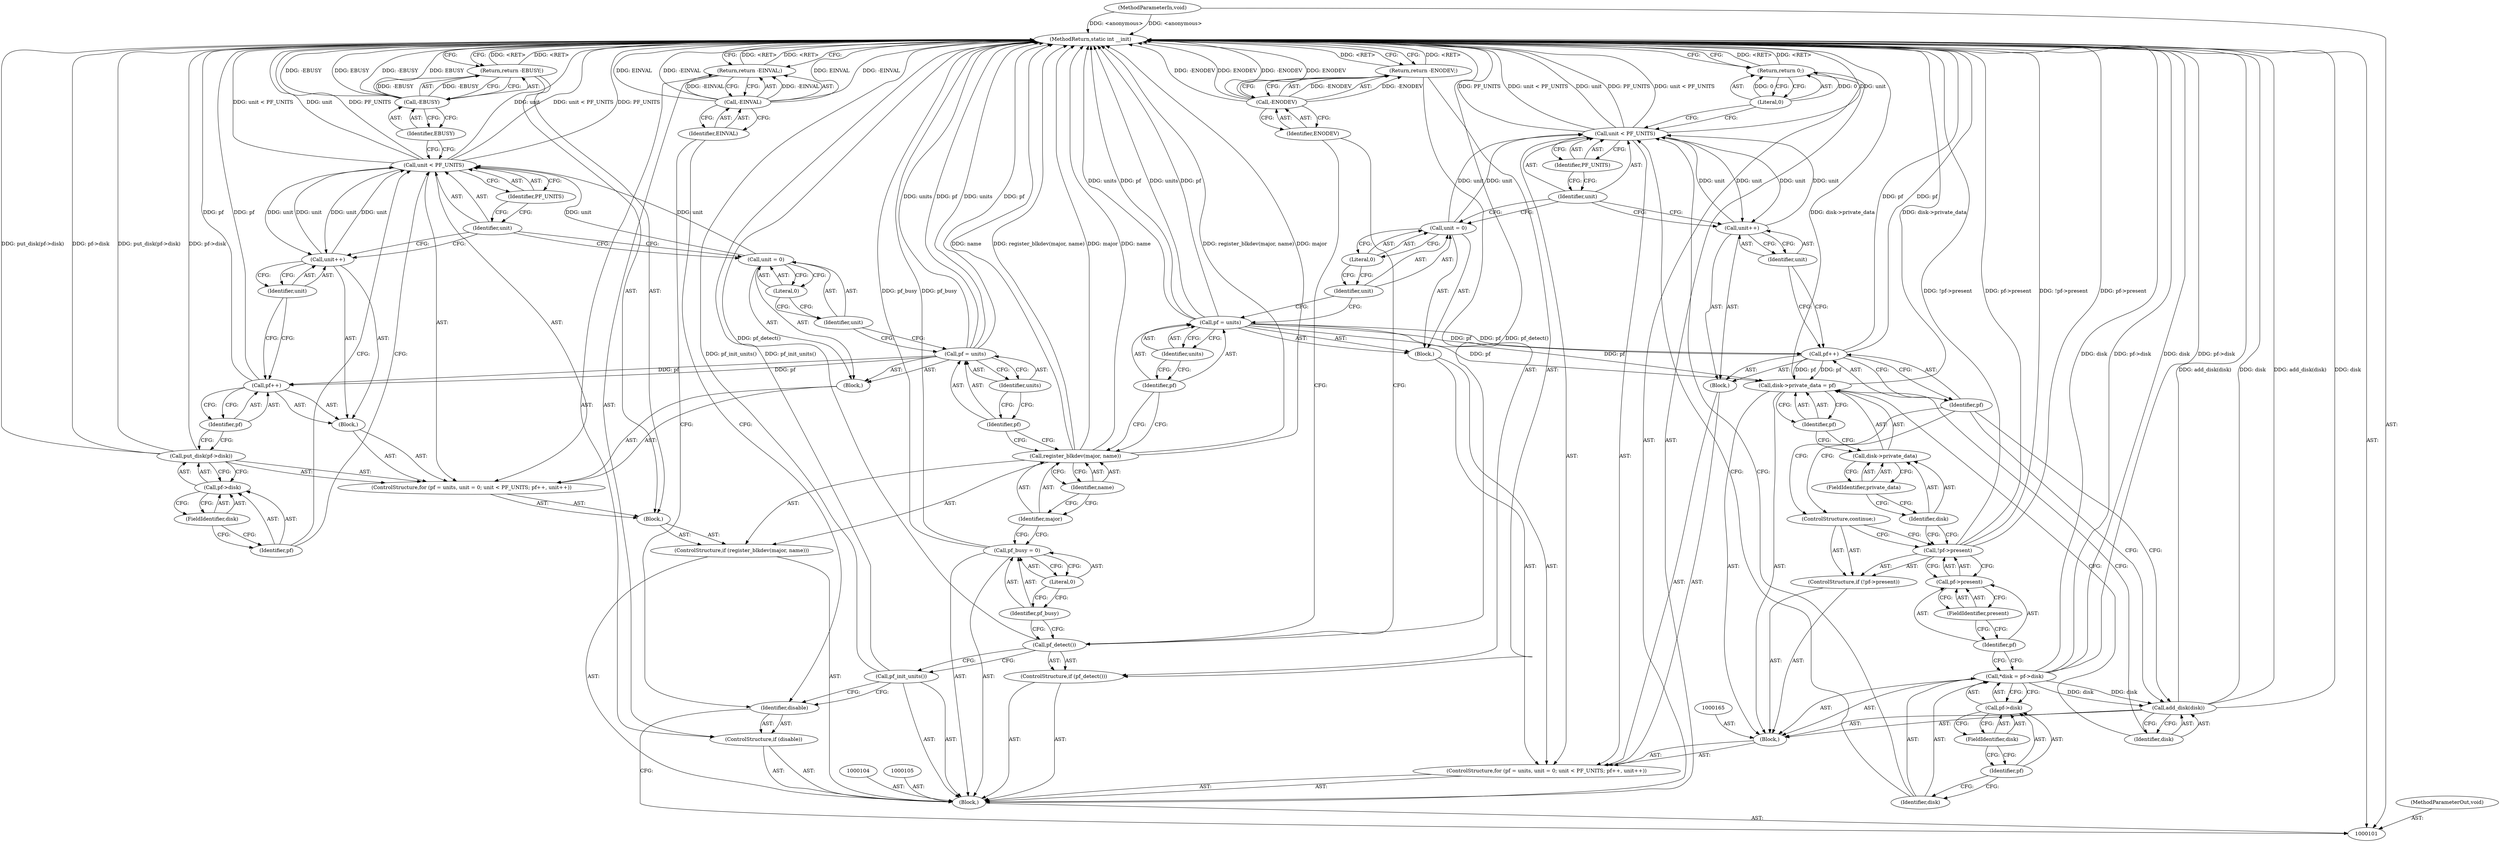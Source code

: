 digraph "1_linux_58ccd2d31e502c37e108b285bf3d343eb00c235b_1" {
"1000186" [label="(MethodReturn,static int __init)"];
"1000102" [label="(MethodParameterIn,void)"];
"1000240" [label="(MethodParameterOut,void)"];
"1000112" [label="(ControlStructure,if (pf_detect()))"];
"1000113" [label="(Call,pf_detect())"];
"1000116" [label="(Identifier,ENODEV)"];
"1000114" [label="(Return,return -ENODEV;)"];
"1000115" [label="(Call,-ENODEV)"];
"1000119" [label="(Literal,0)"];
"1000117" [label="(Call,pf_busy = 0)"];
"1000118" [label="(Identifier,pf_busy)"];
"1000120" [label="(ControlStructure,if (register_blkdev(major, name)))"];
"1000122" [label="(Identifier,major)"];
"1000123" [label="(Identifier,name)"];
"1000124" [label="(Block,)"];
"1000121" [label="(Call,register_blkdev(major, name))"];
"1000129" [label="(Identifier,units)"];
"1000130" [label="(Call,unit = 0)"];
"1000131" [label="(Identifier,unit)"];
"1000125" [label="(ControlStructure,for (pf = units, unit = 0; unit < PF_UNITS; pf++, unit++))"];
"1000132" [label="(Literal,0)"];
"1000133" [label="(Call,unit < PF_UNITS)"];
"1000134" [label="(Identifier,unit)"];
"1000135" [label="(Identifier,PF_UNITS)"];
"1000136" [label="(Block,)"];
"1000137" [label="(Call,pf++)"];
"1000138" [label="(Identifier,pf)"];
"1000139" [label="(Call,unit++)"];
"1000140" [label="(Identifier,unit)"];
"1000126" [label="(Block,)"];
"1000127" [label="(Call,pf = units)"];
"1000128" [label="(Identifier,pf)"];
"1000142" [label="(Call,pf->disk)"];
"1000143" [label="(Identifier,pf)"];
"1000144" [label="(FieldIdentifier,disk)"];
"1000141" [label="(Call,put_disk(pf->disk))"];
"1000146" [label="(Call,-EBUSY)"];
"1000147" [label="(Identifier,EBUSY)"];
"1000145" [label="(Return,return -EBUSY;)"];
"1000103" [label="(Block,)"];
"1000148" [label="(ControlStructure,for (pf = units, unit = 0; unit < PF_UNITS; pf++, unit++))"];
"1000152" [label="(Identifier,units)"];
"1000153" [label="(Call,unit = 0)"];
"1000154" [label="(Identifier,unit)"];
"1000155" [label="(Literal,0)"];
"1000156" [label="(Call,unit < PF_UNITS)"];
"1000157" [label="(Identifier,unit)"];
"1000158" [label="(Identifier,PF_UNITS)"];
"1000159" [label="(Block,)"];
"1000160" [label="(Call,pf++)"];
"1000161" [label="(Identifier,pf)"];
"1000162" [label="(Call,unit++)"];
"1000163" [label="(Identifier,unit)"];
"1000149" [label="(Block,)"];
"1000150" [label="(Call,pf = units)"];
"1000151" [label="(Identifier,pf)"];
"1000166" [label="(Call,*disk = pf->disk)"];
"1000167" [label="(Identifier,disk)"];
"1000164" [label="(Block,)"];
"1000168" [label="(Call,pf->disk)"];
"1000169" [label="(Identifier,pf)"];
"1000170" [label="(FieldIdentifier,disk)"];
"1000175" [label="(FieldIdentifier,present)"];
"1000171" [label="(ControlStructure,if (!pf->present))"];
"1000172" [label="(Call,!pf->present)"];
"1000173" [label="(Call,pf->present)"];
"1000174" [label="(Identifier,pf)"];
"1000176" [label="(ControlStructure,continue;)"];
"1000177" [label="(Call,disk->private_data = pf)"];
"1000178" [label="(Call,disk->private_data)"];
"1000179" [label="(Identifier,disk)"];
"1000181" [label="(Identifier,pf)"];
"1000180" [label="(FieldIdentifier,private_data)"];
"1000183" [label="(Identifier,disk)"];
"1000182" [label="(Call,add_disk(disk))"];
"1000184" [label="(Return,return 0;)"];
"1000185" [label="(Literal,0)"];
"1000106" [label="(ControlStructure,if (disable))"];
"1000107" [label="(Identifier,disable)"];
"1000110" [label="(Identifier,EINVAL)"];
"1000108" [label="(Return,return -EINVAL;)"];
"1000109" [label="(Call,-EINVAL)"];
"1000111" [label="(Call,pf_init_units())"];
"1000186" -> "1000101"  [label="AST: "];
"1000186" -> "1000108"  [label="CFG: "];
"1000186" -> "1000114"  [label="CFG: "];
"1000186" -> "1000145"  [label="CFG: "];
"1000186" -> "1000184"  [label="CFG: "];
"1000145" -> "1000186"  [label="DDG: <RET>"];
"1000184" -> "1000186"  [label="DDG: <RET>"];
"1000150" -> "1000186"  [label="DDG: pf"];
"1000150" -> "1000186"  [label="DDG: units"];
"1000156" -> "1000186"  [label="DDG: unit"];
"1000156" -> "1000186"  [label="DDG: PF_UNITS"];
"1000156" -> "1000186"  [label="DDG: unit < PF_UNITS"];
"1000117" -> "1000186"  [label="DDG: pf_busy"];
"1000121" -> "1000186"  [label="DDG: major"];
"1000121" -> "1000186"  [label="DDG: name"];
"1000121" -> "1000186"  [label="DDG: register_blkdev(major, name)"];
"1000182" -> "1000186"  [label="DDG: add_disk(disk)"];
"1000182" -> "1000186"  [label="DDG: disk"];
"1000177" -> "1000186"  [label="DDG: disk->private_data"];
"1000166" -> "1000186"  [label="DDG: pf->disk"];
"1000166" -> "1000186"  [label="DDG: disk"];
"1000172" -> "1000186"  [label="DDG: !pf->present"];
"1000172" -> "1000186"  [label="DDG: pf->present"];
"1000141" -> "1000186"  [label="DDG: pf->disk"];
"1000141" -> "1000186"  [label="DDG: put_disk(pf->disk)"];
"1000127" -> "1000186"  [label="DDG: units"];
"1000127" -> "1000186"  [label="DDG: pf"];
"1000133" -> "1000186"  [label="DDG: unit"];
"1000133" -> "1000186"  [label="DDG: unit < PF_UNITS"];
"1000133" -> "1000186"  [label="DDG: PF_UNITS"];
"1000115" -> "1000186"  [label="DDG: -ENODEV"];
"1000115" -> "1000186"  [label="DDG: ENODEV"];
"1000102" -> "1000186"  [label="DDG: <anonymous>"];
"1000113" -> "1000186"  [label="DDG: pf_detect()"];
"1000109" -> "1000186"  [label="DDG: EINVAL"];
"1000109" -> "1000186"  [label="DDG: -EINVAL"];
"1000137" -> "1000186"  [label="DDG: pf"];
"1000146" -> "1000186"  [label="DDG: -EBUSY"];
"1000146" -> "1000186"  [label="DDG: EBUSY"];
"1000111" -> "1000186"  [label="DDG: pf_init_units()"];
"1000160" -> "1000186"  [label="DDG: pf"];
"1000108" -> "1000186"  [label="DDG: <RET>"];
"1000114" -> "1000186"  [label="DDG: <RET>"];
"1000102" -> "1000101"  [label="AST: "];
"1000102" -> "1000186"  [label="DDG: <anonymous>"];
"1000240" -> "1000101"  [label="AST: "];
"1000112" -> "1000103"  [label="AST: "];
"1000113" -> "1000112"  [label="AST: "];
"1000114" -> "1000112"  [label="AST: "];
"1000113" -> "1000112"  [label="AST: "];
"1000113" -> "1000111"  [label="CFG: "];
"1000116" -> "1000113"  [label="CFG: "];
"1000118" -> "1000113"  [label="CFG: "];
"1000113" -> "1000186"  [label="DDG: pf_detect()"];
"1000116" -> "1000115"  [label="AST: "];
"1000116" -> "1000113"  [label="CFG: "];
"1000115" -> "1000116"  [label="CFG: "];
"1000114" -> "1000112"  [label="AST: "];
"1000114" -> "1000115"  [label="CFG: "];
"1000115" -> "1000114"  [label="AST: "];
"1000186" -> "1000114"  [label="CFG: "];
"1000114" -> "1000186"  [label="DDG: <RET>"];
"1000115" -> "1000114"  [label="DDG: -ENODEV"];
"1000115" -> "1000114"  [label="AST: "];
"1000115" -> "1000116"  [label="CFG: "];
"1000116" -> "1000115"  [label="AST: "];
"1000114" -> "1000115"  [label="CFG: "];
"1000115" -> "1000186"  [label="DDG: -ENODEV"];
"1000115" -> "1000186"  [label="DDG: ENODEV"];
"1000115" -> "1000114"  [label="DDG: -ENODEV"];
"1000119" -> "1000117"  [label="AST: "];
"1000119" -> "1000118"  [label="CFG: "];
"1000117" -> "1000119"  [label="CFG: "];
"1000117" -> "1000103"  [label="AST: "];
"1000117" -> "1000119"  [label="CFG: "];
"1000118" -> "1000117"  [label="AST: "];
"1000119" -> "1000117"  [label="AST: "];
"1000122" -> "1000117"  [label="CFG: "];
"1000117" -> "1000186"  [label="DDG: pf_busy"];
"1000118" -> "1000117"  [label="AST: "];
"1000118" -> "1000113"  [label="CFG: "];
"1000119" -> "1000118"  [label="CFG: "];
"1000120" -> "1000103"  [label="AST: "];
"1000121" -> "1000120"  [label="AST: "];
"1000124" -> "1000120"  [label="AST: "];
"1000122" -> "1000121"  [label="AST: "];
"1000122" -> "1000117"  [label="CFG: "];
"1000123" -> "1000122"  [label="CFG: "];
"1000123" -> "1000121"  [label="AST: "];
"1000123" -> "1000122"  [label="CFG: "];
"1000121" -> "1000123"  [label="CFG: "];
"1000124" -> "1000120"  [label="AST: "];
"1000125" -> "1000124"  [label="AST: "];
"1000145" -> "1000124"  [label="AST: "];
"1000121" -> "1000120"  [label="AST: "];
"1000121" -> "1000123"  [label="CFG: "];
"1000122" -> "1000121"  [label="AST: "];
"1000123" -> "1000121"  [label="AST: "];
"1000128" -> "1000121"  [label="CFG: "];
"1000151" -> "1000121"  [label="CFG: "];
"1000121" -> "1000186"  [label="DDG: major"];
"1000121" -> "1000186"  [label="DDG: name"];
"1000121" -> "1000186"  [label="DDG: register_blkdev(major, name)"];
"1000129" -> "1000127"  [label="AST: "];
"1000129" -> "1000128"  [label="CFG: "];
"1000127" -> "1000129"  [label="CFG: "];
"1000130" -> "1000126"  [label="AST: "];
"1000130" -> "1000132"  [label="CFG: "];
"1000131" -> "1000130"  [label="AST: "];
"1000132" -> "1000130"  [label="AST: "];
"1000134" -> "1000130"  [label="CFG: "];
"1000130" -> "1000133"  [label="DDG: unit"];
"1000131" -> "1000130"  [label="AST: "];
"1000131" -> "1000127"  [label="CFG: "];
"1000132" -> "1000131"  [label="CFG: "];
"1000125" -> "1000124"  [label="AST: "];
"1000126" -> "1000125"  [label="AST: "];
"1000133" -> "1000125"  [label="AST: "];
"1000136" -> "1000125"  [label="AST: "];
"1000141" -> "1000125"  [label="AST: "];
"1000132" -> "1000130"  [label="AST: "];
"1000132" -> "1000131"  [label="CFG: "];
"1000130" -> "1000132"  [label="CFG: "];
"1000133" -> "1000125"  [label="AST: "];
"1000133" -> "1000135"  [label="CFG: "];
"1000134" -> "1000133"  [label="AST: "];
"1000135" -> "1000133"  [label="AST: "];
"1000143" -> "1000133"  [label="CFG: "];
"1000147" -> "1000133"  [label="CFG: "];
"1000133" -> "1000186"  [label="DDG: unit"];
"1000133" -> "1000186"  [label="DDG: unit < PF_UNITS"];
"1000133" -> "1000186"  [label="DDG: PF_UNITS"];
"1000139" -> "1000133"  [label="DDG: unit"];
"1000130" -> "1000133"  [label="DDG: unit"];
"1000133" -> "1000139"  [label="DDG: unit"];
"1000134" -> "1000133"  [label="AST: "];
"1000134" -> "1000130"  [label="CFG: "];
"1000134" -> "1000139"  [label="CFG: "];
"1000135" -> "1000134"  [label="CFG: "];
"1000135" -> "1000133"  [label="AST: "];
"1000135" -> "1000134"  [label="CFG: "];
"1000133" -> "1000135"  [label="CFG: "];
"1000136" -> "1000125"  [label="AST: "];
"1000137" -> "1000136"  [label="AST: "];
"1000139" -> "1000136"  [label="AST: "];
"1000137" -> "1000136"  [label="AST: "];
"1000137" -> "1000138"  [label="CFG: "];
"1000138" -> "1000137"  [label="AST: "];
"1000140" -> "1000137"  [label="CFG: "];
"1000137" -> "1000186"  [label="DDG: pf"];
"1000127" -> "1000137"  [label="DDG: pf"];
"1000138" -> "1000137"  [label="AST: "];
"1000138" -> "1000141"  [label="CFG: "];
"1000137" -> "1000138"  [label="CFG: "];
"1000139" -> "1000136"  [label="AST: "];
"1000139" -> "1000140"  [label="CFG: "];
"1000140" -> "1000139"  [label="AST: "];
"1000134" -> "1000139"  [label="CFG: "];
"1000139" -> "1000133"  [label="DDG: unit"];
"1000133" -> "1000139"  [label="DDG: unit"];
"1000140" -> "1000139"  [label="AST: "];
"1000140" -> "1000137"  [label="CFG: "];
"1000139" -> "1000140"  [label="CFG: "];
"1000126" -> "1000125"  [label="AST: "];
"1000127" -> "1000126"  [label="AST: "];
"1000130" -> "1000126"  [label="AST: "];
"1000127" -> "1000126"  [label="AST: "];
"1000127" -> "1000129"  [label="CFG: "];
"1000128" -> "1000127"  [label="AST: "];
"1000129" -> "1000127"  [label="AST: "];
"1000131" -> "1000127"  [label="CFG: "];
"1000127" -> "1000186"  [label="DDG: units"];
"1000127" -> "1000186"  [label="DDG: pf"];
"1000127" -> "1000137"  [label="DDG: pf"];
"1000128" -> "1000127"  [label="AST: "];
"1000128" -> "1000121"  [label="CFG: "];
"1000129" -> "1000128"  [label="CFG: "];
"1000142" -> "1000141"  [label="AST: "];
"1000142" -> "1000144"  [label="CFG: "];
"1000143" -> "1000142"  [label="AST: "];
"1000144" -> "1000142"  [label="AST: "];
"1000141" -> "1000142"  [label="CFG: "];
"1000143" -> "1000142"  [label="AST: "];
"1000143" -> "1000133"  [label="CFG: "];
"1000144" -> "1000143"  [label="CFG: "];
"1000144" -> "1000142"  [label="AST: "];
"1000144" -> "1000143"  [label="CFG: "];
"1000142" -> "1000144"  [label="CFG: "];
"1000141" -> "1000125"  [label="AST: "];
"1000141" -> "1000142"  [label="CFG: "];
"1000142" -> "1000141"  [label="AST: "];
"1000138" -> "1000141"  [label="CFG: "];
"1000141" -> "1000186"  [label="DDG: pf->disk"];
"1000141" -> "1000186"  [label="DDG: put_disk(pf->disk)"];
"1000146" -> "1000145"  [label="AST: "];
"1000146" -> "1000147"  [label="CFG: "];
"1000147" -> "1000146"  [label="AST: "];
"1000145" -> "1000146"  [label="CFG: "];
"1000146" -> "1000186"  [label="DDG: -EBUSY"];
"1000146" -> "1000186"  [label="DDG: EBUSY"];
"1000146" -> "1000145"  [label="DDG: -EBUSY"];
"1000147" -> "1000146"  [label="AST: "];
"1000147" -> "1000133"  [label="CFG: "];
"1000146" -> "1000147"  [label="CFG: "];
"1000145" -> "1000124"  [label="AST: "];
"1000145" -> "1000146"  [label="CFG: "];
"1000146" -> "1000145"  [label="AST: "];
"1000186" -> "1000145"  [label="CFG: "];
"1000145" -> "1000186"  [label="DDG: <RET>"];
"1000146" -> "1000145"  [label="DDG: -EBUSY"];
"1000103" -> "1000101"  [label="AST: "];
"1000104" -> "1000103"  [label="AST: "];
"1000105" -> "1000103"  [label="AST: "];
"1000106" -> "1000103"  [label="AST: "];
"1000111" -> "1000103"  [label="AST: "];
"1000112" -> "1000103"  [label="AST: "];
"1000117" -> "1000103"  [label="AST: "];
"1000120" -> "1000103"  [label="AST: "];
"1000148" -> "1000103"  [label="AST: "];
"1000184" -> "1000103"  [label="AST: "];
"1000148" -> "1000103"  [label="AST: "];
"1000149" -> "1000148"  [label="AST: "];
"1000156" -> "1000148"  [label="AST: "];
"1000159" -> "1000148"  [label="AST: "];
"1000164" -> "1000148"  [label="AST: "];
"1000152" -> "1000150"  [label="AST: "];
"1000152" -> "1000151"  [label="CFG: "];
"1000150" -> "1000152"  [label="CFG: "];
"1000153" -> "1000149"  [label="AST: "];
"1000153" -> "1000155"  [label="CFG: "];
"1000154" -> "1000153"  [label="AST: "];
"1000155" -> "1000153"  [label="AST: "];
"1000157" -> "1000153"  [label="CFG: "];
"1000153" -> "1000156"  [label="DDG: unit"];
"1000154" -> "1000153"  [label="AST: "];
"1000154" -> "1000150"  [label="CFG: "];
"1000155" -> "1000154"  [label="CFG: "];
"1000155" -> "1000153"  [label="AST: "];
"1000155" -> "1000154"  [label="CFG: "];
"1000153" -> "1000155"  [label="CFG: "];
"1000156" -> "1000148"  [label="AST: "];
"1000156" -> "1000158"  [label="CFG: "];
"1000157" -> "1000156"  [label="AST: "];
"1000158" -> "1000156"  [label="AST: "];
"1000167" -> "1000156"  [label="CFG: "];
"1000185" -> "1000156"  [label="CFG: "];
"1000156" -> "1000186"  [label="DDG: unit"];
"1000156" -> "1000186"  [label="DDG: PF_UNITS"];
"1000156" -> "1000186"  [label="DDG: unit < PF_UNITS"];
"1000153" -> "1000156"  [label="DDG: unit"];
"1000162" -> "1000156"  [label="DDG: unit"];
"1000156" -> "1000162"  [label="DDG: unit"];
"1000157" -> "1000156"  [label="AST: "];
"1000157" -> "1000153"  [label="CFG: "];
"1000157" -> "1000162"  [label="CFG: "];
"1000158" -> "1000157"  [label="CFG: "];
"1000158" -> "1000156"  [label="AST: "];
"1000158" -> "1000157"  [label="CFG: "];
"1000156" -> "1000158"  [label="CFG: "];
"1000159" -> "1000148"  [label="AST: "];
"1000160" -> "1000159"  [label="AST: "];
"1000162" -> "1000159"  [label="AST: "];
"1000160" -> "1000159"  [label="AST: "];
"1000160" -> "1000161"  [label="CFG: "];
"1000161" -> "1000160"  [label="AST: "];
"1000163" -> "1000160"  [label="CFG: "];
"1000160" -> "1000186"  [label="DDG: pf"];
"1000150" -> "1000160"  [label="DDG: pf"];
"1000160" -> "1000177"  [label="DDG: pf"];
"1000161" -> "1000160"  [label="AST: "];
"1000161" -> "1000176"  [label="CFG: "];
"1000161" -> "1000182"  [label="CFG: "];
"1000160" -> "1000161"  [label="CFG: "];
"1000162" -> "1000159"  [label="AST: "];
"1000162" -> "1000163"  [label="CFG: "];
"1000163" -> "1000162"  [label="AST: "];
"1000157" -> "1000162"  [label="CFG: "];
"1000162" -> "1000156"  [label="DDG: unit"];
"1000156" -> "1000162"  [label="DDG: unit"];
"1000163" -> "1000162"  [label="AST: "];
"1000163" -> "1000160"  [label="CFG: "];
"1000162" -> "1000163"  [label="CFG: "];
"1000149" -> "1000148"  [label="AST: "];
"1000150" -> "1000149"  [label="AST: "];
"1000153" -> "1000149"  [label="AST: "];
"1000150" -> "1000149"  [label="AST: "];
"1000150" -> "1000152"  [label="CFG: "];
"1000151" -> "1000150"  [label="AST: "];
"1000152" -> "1000150"  [label="AST: "];
"1000154" -> "1000150"  [label="CFG: "];
"1000150" -> "1000186"  [label="DDG: pf"];
"1000150" -> "1000186"  [label="DDG: units"];
"1000150" -> "1000160"  [label="DDG: pf"];
"1000150" -> "1000177"  [label="DDG: pf"];
"1000151" -> "1000150"  [label="AST: "];
"1000151" -> "1000121"  [label="CFG: "];
"1000152" -> "1000151"  [label="CFG: "];
"1000166" -> "1000164"  [label="AST: "];
"1000166" -> "1000168"  [label="CFG: "];
"1000167" -> "1000166"  [label="AST: "];
"1000168" -> "1000166"  [label="AST: "];
"1000174" -> "1000166"  [label="CFG: "];
"1000166" -> "1000186"  [label="DDG: pf->disk"];
"1000166" -> "1000186"  [label="DDG: disk"];
"1000166" -> "1000182"  [label="DDG: disk"];
"1000167" -> "1000166"  [label="AST: "];
"1000167" -> "1000156"  [label="CFG: "];
"1000169" -> "1000167"  [label="CFG: "];
"1000164" -> "1000148"  [label="AST: "];
"1000165" -> "1000164"  [label="AST: "];
"1000166" -> "1000164"  [label="AST: "];
"1000171" -> "1000164"  [label="AST: "];
"1000177" -> "1000164"  [label="AST: "];
"1000182" -> "1000164"  [label="AST: "];
"1000168" -> "1000166"  [label="AST: "];
"1000168" -> "1000170"  [label="CFG: "];
"1000169" -> "1000168"  [label="AST: "];
"1000170" -> "1000168"  [label="AST: "];
"1000166" -> "1000168"  [label="CFG: "];
"1000169" -> "1000168"  [label="AST: "];
"1000169" -> "1000167"  [label="CFG: "];
"1000170" -> "1000169"  [label="CFG: "];
"1000170" -> "1000168"  [label="AST: "];
"1000170" -> "1000169"  [label="CFG: "];
"1000168" -> "1000170"  [label="CFG: "];
"1000175" -> "1000173"  [label="AST: "];
"1000175" -> "1000174"  [label="CFG: "];
"1000173" -> "1000175"  [label="CFG: "];
"1000171" -> "1000164"  [label="AST: "];
"1000172" -> "1000171"  [label="AST: "];
"1000176" -> "1000171"  [label="AST: "];
"1000172" -> "1000171"  [label="AST: "];
"1000172" -> "1000173"  [label="CFG: "];
"1000173" -> "1000172"  [label="AST: "];
"1000176" -> "1000172"  [label="CFG: "];
"1000179" -> "1000172"  [label="CFG: "];
"1000172" -> "1000186"  [label="DDG: !pf->present"];
"1000172" -> "1000186"  [label="DDG: pf->present"];
"1000173" -> "1000172"  [label="AST: "];
"1000173" -> "1000175"  [label="CFG: "];
"1000174" -> "1000173"  [label="AST: "];
"1000175" -> "1000173"  [label="AST: "];
"1000172" -> "1000173"  [label="CFG: "];
"1000174" -> "1000173"  [label="AST: "];
"1000174" -> "1000166"  [label="CFG: "];
"1000175" -> "1000174"  [label="CFG: "];
"1000176" -> "1000171"  [label="AST: "];
"1000176" -> "1000172"  [label="CFG: "];
"1000161" -> "1000176"  [label="CFG: "];
"1000177" -> "1000164"  [label="AST: "];
"1000177" -> "1000181"  [label="CFG: "];
"1000178" -> "1000177"  [label="AST: "];
"1000181" -> "1000177"  [label="AST: "];
"1000183" -> "1000177"  [label="CFG: "];
"1000177" -> "1000186"  [label="DDG: disk->private_data"];
"1000150" -> "1000177"  [label="DDG: pf"];
"1000160" -> "1000177"  [label="DDG: pf"];
"1000178" -> "1000177"  [label="AST: "];
"1000178" -> "1000180"  [label="CFG: "];
"1000179" -> "1000178"  [label="AST: "];
"1000180" -> "1000178"  [label="AST: "];
"1000181" -> "1000178"  [label="CFG: "];
"1000179" -> "1000178"  [label="AST: "];
"1000179" -> "1000172"  [label="CFG: "];
"1000180" -> "1000179"  [label="CFG: "];
"1000181" -> "1000177"  [label="AST: "];
"1000181" -> "1000178"  [label="CFG: "];
"1000177" -> "1000181"  [label="CFG: "];
"1000180" -> "1000178"  [label="AST: "];
"1000180" -> "1000179"  [label="CFG: "];
"1000178" -> "1000180"  [label="CFG: "];
"1000183" -> "1000182"  [label="AST: "];
"1000183" -> "1000177"  [label="CFG: "];
"1000182" -> "1000183"  [label="CFG: "];
"1000182" -> "1000164"  [label="AST: "];
"1000182" -> "1000183"  [label="CFG: "];
"1000183" -> "1000182"  [label="AST: "];
"1000161" -> "1000182"  [label="CFG: "];
"1000182" -> "1000186"  [label="DDG: add_disk(disk)"];
"1000182" -> "1000186"  [label="DDG: disk"];
"1000166" -> "1000182"  [label="DDG: disk"];
"1000184" -> "1000103"  [label="AST: "];
"1000184" -> "1000185"  [label="CFG: "];
"1000185" -> "1000184"  [label="AST: "];
"1000186" -> "1000184"  [label="CFG: "];
"1000184" -> "1000186"  [label="DDG: <RET>"];
"1000185" -> "1000184"  [label="DDG: 0"];
"1000185" -> "1000184"  [label="AST: "];
"1000185" -> "1000156"  [label="CFG: "];
"1000184" -> "1000185"  [label="CFG: "];
"1000185" -> "1000184"  [label="DDG: 0"];
"1000106" -> "1000103"  [label="AST: "];
"1000107" -> "1000106"  [label="AST: "];
"1000108" -> "1000106"  [label="AST: "];
"1000107" -> "1000106"  [label="AST: "];
"1000107" -> "1000101"  [label="CFG: "];
"1000110" -> "1000107"  [label="CFG: "];
"1000111" -> "1000107"  [label="CFG: "];
"1000110" -> "1000109"  [label="AST: "];
"1000110" -> "1000107"  [label="CFG: "];
"1000109" -> "1000110"  [label="CFG: "];
"1000108" -> "1000106"  [label="AST: "];
"1000108" -> "1000109"  [label="CFG: "];
"1000109" -> "1000108"  [label="AST: "];
"1000186" -> "1000108"  [label="CFG: "];
"1000108" -> "1000186"  [label="DDG: <RET>"];
"1000109" -> "1000108"  [label="DDG: -EINVAL"];
"1000109" -> "1000108"  [label="AST: "];
"1000109" -> "1000110"  [label="CFG: "];
"1000110" -> "1000109"  [label="AST: "];
"1000108" -> "1000109"  [label="CFG: "];
"1000109" -> "1000186"  [label="DDG: EINVAL"];
"1000109" -> "1000186"  [label="DDG: -EINVAL"];
"1000109" -> "1000108"  [label="DDG: -EINVAL"];
"1000111" -> "1000103"  [label="AST: "];
"1000111" -> "1000107"  [label="CFG: "];
"1000113" -> "1000111"  [label="CFG: "];
"1000111" -> "1000186"  [label="DDG: pf_init_units()"];
}
